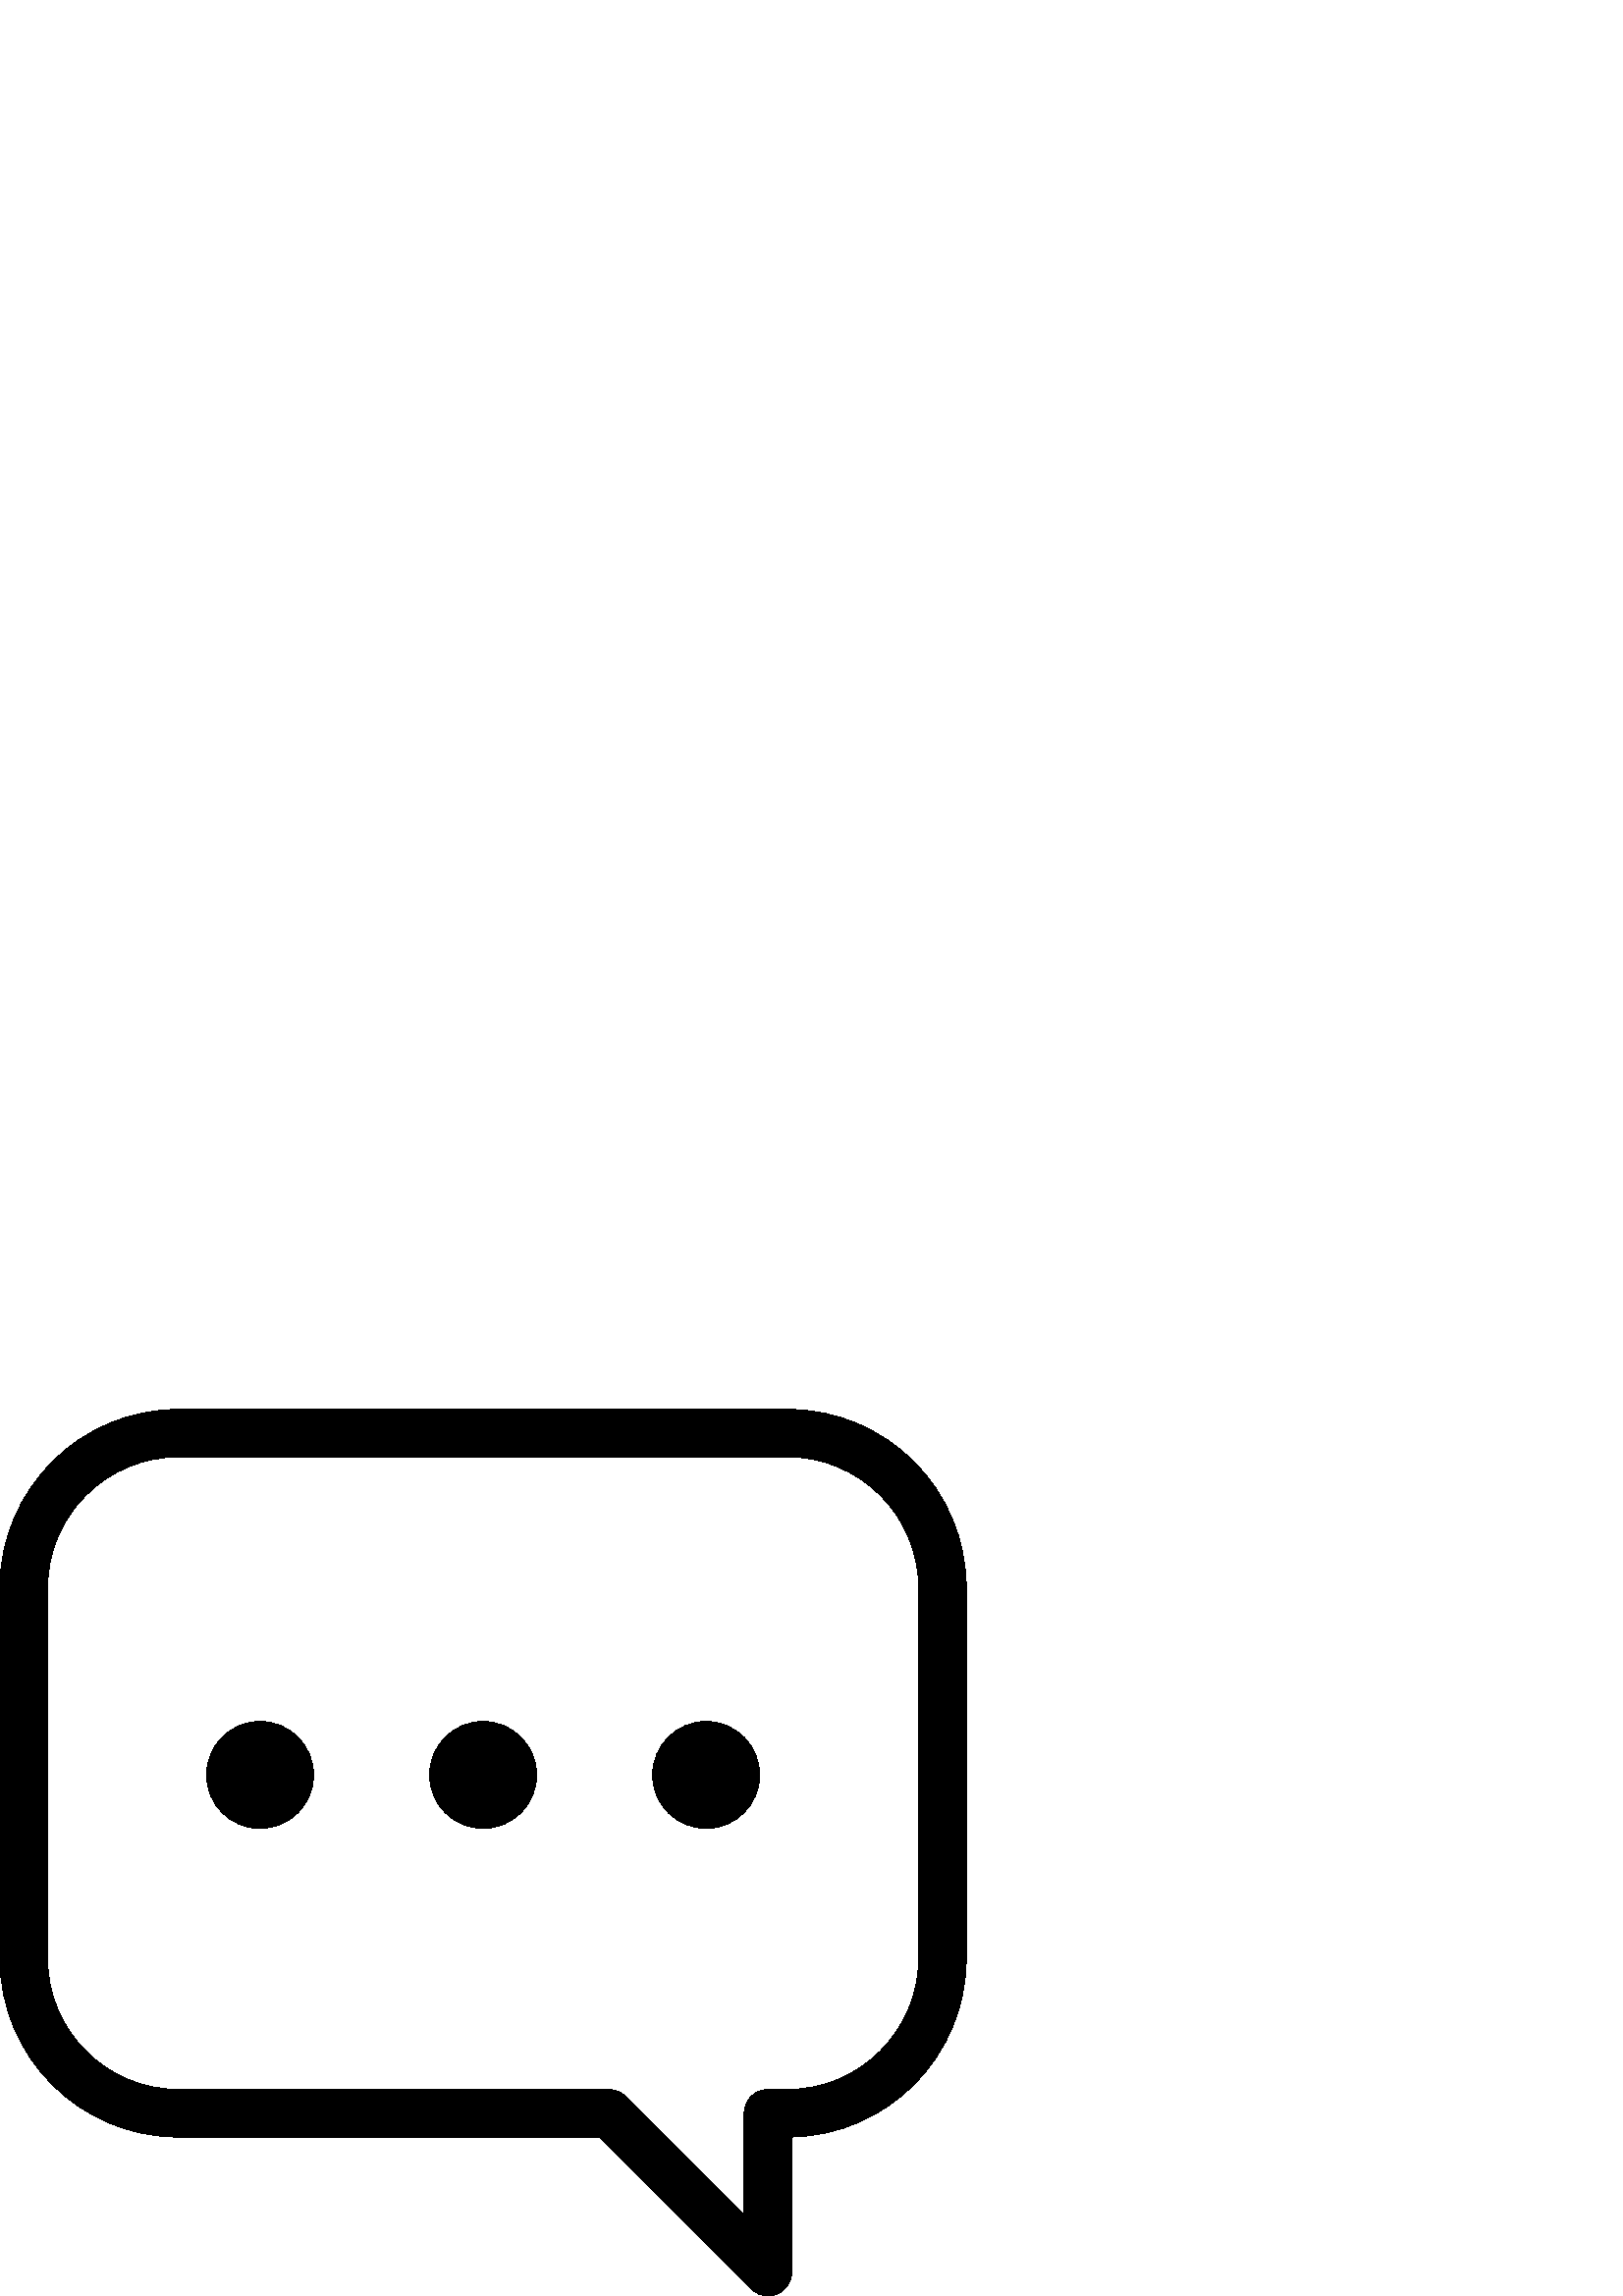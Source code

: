 %!PS-Adobe-3.0 EPSF-3.0
%%Pages: 1
%%BoundingBox: 0 -1 355 326
%%DocumentData: Clean7Bit
%%LanguageLevel: 2
%%EndComments
%%BeginProlog
/cairo_eps_state save def
/dict_count countdictstack def
/op_count count 1 sub def
userdict begin
/q { gsave } bind def
/Q { grestore } bind def
/cm { 6 array astore concat } bind def
/w { setlinewidth } bind def
/J { setlinecap } bind def
/j { setlinejoin } bind def
/M { setmiterlimit } bind def
/d { setdash } bind def
/m { moveto } bind def
/l { lineto } bind def
/c { curveto } bind def
/h { closepath } bind def
/re { exch dup neg 3 1 roll 5 3 roll moveto 0 rlineto
      0 exch rlineto 0 rlineto closepath } bind def
/S { stroke } bind def
/f { fill } bind def
/f* { eofill } bind def
/n { newpath } bind def
/W { clip } bind def
/W* { eoclip } bind def
/BT { } bind def
/ET { } bind def
/pdfmark where { pop globaldict /?pdfmark /exec load put }
    { globaldict begin /?pdfmark /pop load def /pdfmark
    /cleartomark load def end } ifelse
/BDC { mark 3 1 roll /BDC pdfmark } bind def
/EMC { mark /EMC pdfmark } bind def
/cairo_store_point { /cairo_point_y exch def /cairo_point_x exch def } def
/Tj { show currentpoint cairo_store_point } bind def
/TJ {
  {
    dup
    type /stringtype eq
    { show } { -0.001 mul 0 cairo_font_matrix dtransform rmoveto } ifelse
  } forall
  currentpoint cairo_store_point
} bind def
/cairo_selectfont { cairo_font_matrix aload pop pop pop 0 0 6 array astore
    cairo_font exch selectfont cairo_point_x cairo_point_y moveto } bind def
/Tf { pop /cairo_font exch def /cairo_font_matrix where
      { pop cairo_selectfont } if } bind def
/Td { matrix translate cairo_font_matrix matrix concatmatrix dup
      /cairo_font_matrix exch def dup 4 get exch 5 get cairo_store_point
      /cairo_font where { pop cairo_selectfont } if } bind def
/Tm { 2 copy 8 2 roll 6 array astore /cairo_font_matrix exch def
      cairo_store_point /cairo_font where { pop cairo_selectfont } if } bind def
/g { setgray } bind def
/rg { setrgbcolor } bind def
/d1 { setcachedevice } bind def
%%EndProlog
%%Page: 1 1
%%BeginPageSetup
%%PageBoundingBox: 0 -1 355 326
%%EndPageSetup
q 0 -1 355 327 rectclip q
0 325.165 355 -326 re W n
0 g
288.848 325.165 m 65.418 325.165 l 29.348 325.165 0 295.821 0 259.747 c 
0 123.716 l 0 87.641 29.348 58.298 65.418 58.298 c 219.66 58.298 l 
275.41 2.555 l 277.074 0.887 279.309 0.001 281.578 0.001 c 282.699 
0.001 283.836 0.216 284.91 0.665 c 288.172 2.009 290.297 5.196 290.297 
8.723 c 290.297 58.313 l 325.703 59.091 354.266 88.13 354.266 123.716 c 
354.266 259.747 l 354.266 295.821 324.922 325.165 288.848 325.165 c h
336.824 123.716 m 336.824 97.266 315.301 75.739 288.848 75.739 c 
281.574 75.739 l 276.758 75.739 272.852 71.841 272.852 67.02 c 272.852 
29.778 l 229.438 73.188 l 227.805 74.821 225.586 75.739 223.273 75.739 
c 65.418 75.739 l 38.965 75.739 17.445 97.266 17.445 123.716 c 17.445 
259.747 l 17.445 286.204 38.965 307.719 65.418 307.719 c 288.848 
307.719 l 315.301 307.719 336.824 286.204 336.824 259.747 c h
336.824 123.716 m f
95.359 210.719 m 84.52 210.719 75.734 201.927 75.734 191.091 c 75.734 
180.251 84.52 171.466 95.359 171.466 c 106.195 171.466 114.984 180.251 
114.984 191.091 c 114.984 201.927 106.195 210.719 95.359 210.719 c h
95.359 210.719 m f
177.133 210.719 m 166.293 210.719 157.508 201.927 157.508 191.091 c 
157.508 180.251 166.293 171.466 177.133 171.466 c 187.965 171.466 
196.758 180.251 196.758 191.091 c 196.758 201.927 187.965 210.719 
177.133 210.719 c h
177.133 210.719 m f
258.906 210.719 m 248.066 210.719 239.277 201.927 239.277 191.091 c 
239.277 180.251 248.066 171.466 258.906 171.466 c 269.738 171.466 
278.527 180.251 278.527 191.091 c 278.527 201.927 269.738 210.719 
258.906 210.719 c h
258.906 210.719 m f
Q Q
showpage
%%Trailer
count op_count sub {pop} repeat
countdictstack dict_count sub {end} repeat
cairo_eps_state restore
%%EOF
